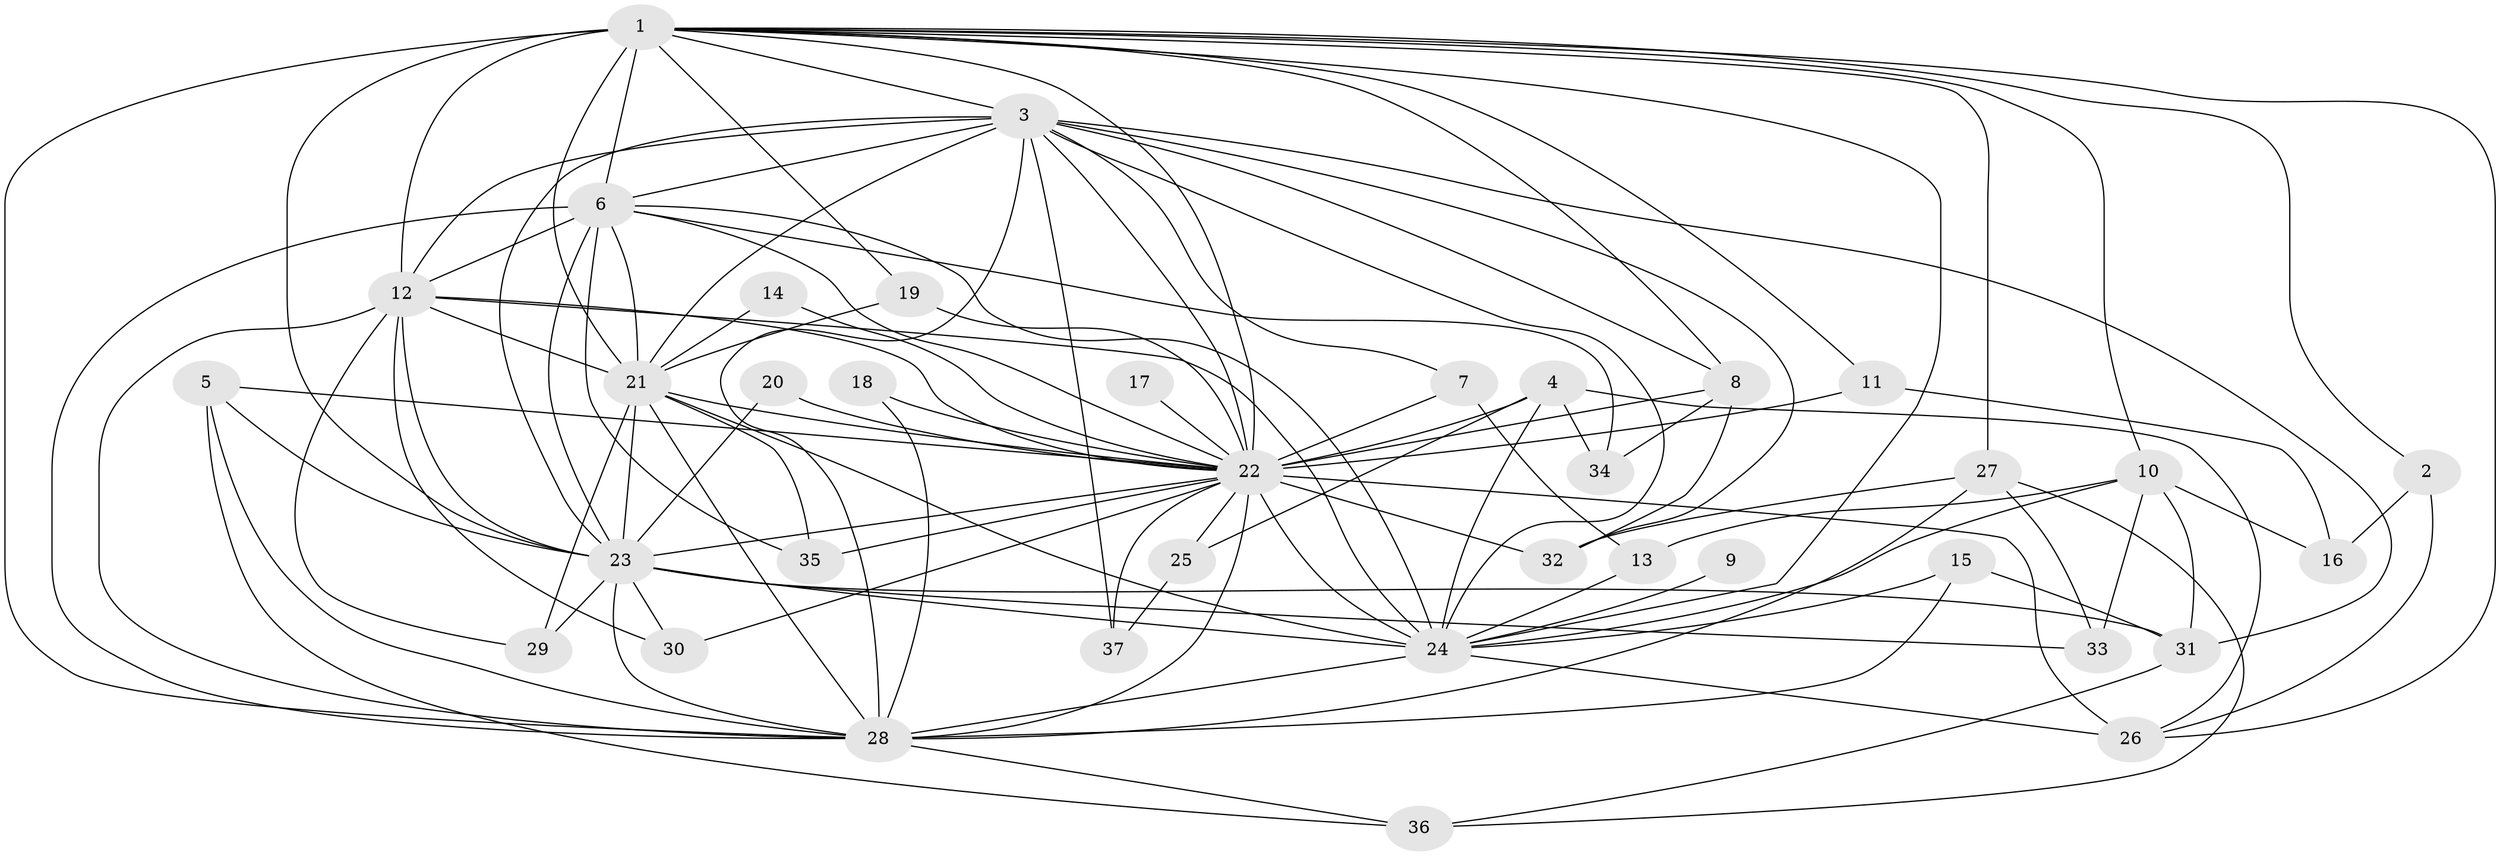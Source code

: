 // original degree distribution, {14: 0.0136986301369863, 17: 0.0273972602739726, 16: 0.0273972602739726, 15: 0.0136986301369863, 20: 0.0136986301369863, 30: 0.0136986301369863, 11: 0.0136986301369863, 18: 0.0136986301369863, 5: 0.0547945205479452, 6: 0.0136986301369863, 3: 0.2191780821917808, 4: 0.0684931506849315, 2: 0.5068493150684932}
// Generated by graph-tools (version 1.1) at 2025/01/03/09/25 03:01:29]
// undirected, 37 vertices, 109 edges
graph export_dot {
graph [start="1"]
  node [color=gray90,style=filled];
  1;
  2;
  3;
  4;
  5;
  6;
  7;
  8;
  9;
  10;
  11;
  12;
  13;
  14;
  15;
  16;
  17;
  18;
  19;
  20;
  21;
  22;
  23;
  24;
  25;
  26;
  27;
  28;
  29;
  30;
  31;
  32;
  33;
  34;
  35;
  36;
  37;
  1 -- 2 [weight=1.0];
  1 -- 3 [weight=2.0];
  1 -- 6 [weight=3.0];
  1 -- 8 [weight=1.0];
  1 -- 10 [weight=1.0];
  1 -- 11 [weight=1.0];
  1 -- 12 [weight=2.0];
  1 -- 19 [weight=1.0];
  1 -- 21 [weight=3.0];
  1 -- 22 [weight=4.0];
  1 -- 23 [weight=4.0];
  1 -- 24 [weight=2.0];
  1 -- 26 [weight=1.0];
  1 -- 27 [weight=1.0];
  1 -- 28 [weight=3.0];
  2 -- 16 [weight=1.0];
  2 -- 26 [weight=1.0];
  3 -- 6 [weight=1.0];
  3 -- 7 [weight=1.0];
  3 -- 8 [weight=1.0];
  3 -- 12 [weight=3.0];
  3 -- 21 [weight=2.0];
  3 -- 22 [weight=2.0];
  3 -- 23 [weight=1.0];
  3 -- 24 [weight=1.0];
  3 -- 28 [weight=2.0];
  3 -- 31 [weight=1.0];
  3 -- 32 [weight=1.0];
  3 -- 37 [weight=1.0];
  4 -- 22 [weight=1.0];
  4 -- 24 [weight=1.0];
  4 -- 25 [weight=1.0];
  4 -- 26 [weight=1.0];
  4 -- 34 [weight=1.0];
  5 -- 22 [weight=1.0];
  5 -- 23 [weight=1.0];
  5 -- 28 [weight=1.0];
  5 -- 36 [weight=1.0];
  6 -- 12 [weight=1.0];
  6 -- 21 [weight=1.0];
  6 -- 22 [weight=1.0];
  6 -- 23 [weight=1.0];
  6 -- 24 [weight=1.0];
  6 -- 28 [weight=1.0];
  6 -- 34 [weight=1.0];
  6 -- 35 [weight=1.0];
  7 -- 13 [weight=1.0];
  7 -- 22 [weight=1.0];
  8 -- 22 [weight=1.0];
  8 -- 32 [weight=1.0];
  8 -- 34 [weight=1.0];
  9 -- 24 [weight=1.0];
  10 -- 13 [weight=1.0];
  10 -- 16 [weight=1.0];
  10 -- 24 [weight=1.0];
  10 -- 31 [weight=1.0];
  10 -- 33 [weight=1.0];
  11 -- 16 [weight=1.0];
  11 -- 22 [weight=1.0];
  12 -- 21 [weight=1.0];
  12 -- 22 [weight=1.0];
  12 -- 23 [weight=1.0];
  12 -- 24 [weight=2.0];
  12 -- 28 [weight=1.0];
  12 -- 29 [weight=1.0];
  12 -- 30 [weight=1.0];
  13 -- 24 [weight=1.0];
  14 -- 21 [weight=1.0];
  14 -- 22 [weight=1.0];
  15 -- 24 [weight=1.0];
  15 -- 28 [weight=1.0];
  15 -- 31 [weight=1.0];
  17 -- 22 [weight=1.0];
  18 -- 22 [weight=1.0];
  18 -- 28 [weight=1.0];
  19 -- 21 [weight=1.0];
  19 -- 22 [weight=1.0];
  20 -- 22 [weight=1.0];
  20 -- 23 [weight=1.0];
  21 -- 22 [weight=1.0];
  21 -- 23 [weight=1.0];
  21 -- 24 [weight=1.0];
  21 -- 28 [weight=1.0];
  21 -- 29 [weight=1.0];
  21 -- 35 [weight=1.0];
  22 -- 23 [weight=1.0];
  22 -- 24 [weight=1.0];
  22 -- 25 [weight=1.0];
  22 -- 26 [weight=2.0];
  22 -- 28 [weight=1.0];
  22 -- 30 [weight=1.0];
  22 -- 32 [weight=1.0];
  22 -- 35 [weight=1.0];
  22 -- 37 [weight=1.0];
  23 -- 24 [weight=1.0];
  23 -- 28 [weight=1.0];
  23 -- 29 [weight=1.0];
  23 -- 30 [weight=1.0];
  23 -- 31 [weight=1.0];
  23 -- 33 [weight=1.0];
  24 -- 26 [weight=1.0];
  24 -- 28 [weight=2.0];
  25 -- 37 [weight=1.0];
  27 -- 28 [weight=1.0];
  27 -- 32 [weight=1.0];
  27 -- 33 [weight=1.0];
  27 -- 36 [weight=1.0];
  28 -- 36 [weight=1.0];
  31 -- 36 [weight=1.0];
}
